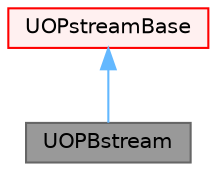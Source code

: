 digraph "UOPBstream"
{
 // LATEX_PDF_SIZE
  bgcolor="transparent";
  edge [fontname=Helvetica,fontsize=10,labelfontname=Helvetica,labelfontsize=10];
  node [fontname=Helvetica,fontsize=10,shape=box,height=0.2,width=0.4];
  Node1 [id="Node000001",label="UOPBstream",height=0.2,width=0.4,color="gray40", fillcolor="grey60", style="filled", fontcolor="black",tooltip=" "];
  Node2 -> Node1 [id="edge1_Node000001_Node000002",dir="back",color="steelblue1",style="solid",tooltip=" "];
  Node2 [id="Node000002",label="UOPstreamBase",height=0.2,width=0.4,color="red", fillcolor="#FFF0F0", style="filled",URL="$classFoam_1_1UOPstreamBase.html",tooltip="Base class for output inter-processor communications stream (ie, parallel streams)...."];
}
